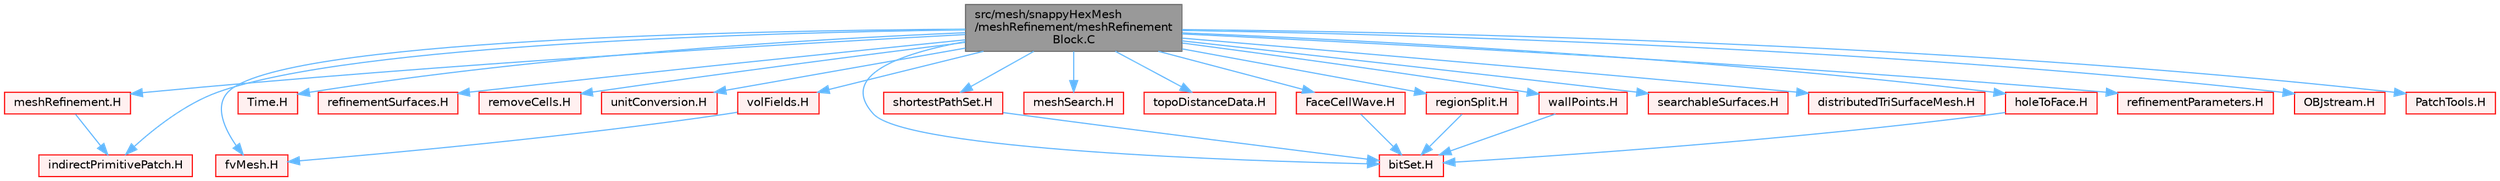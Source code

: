 digraph "src/mesh/snappyHexMesh/meshRefinement/meshRefinementBlock.C"
{
 // LATEX_PDF_SIZE
  bgcolor="transparent";
  edge [fontname=Helvetica,fontsize=10,labelfontname=Helvetica,labelfontsize=10];
  node [fontname=Helvetica,fontsize=10,shape=box,height=0.2,width=0.4];
  Node1 [id="Node000001",label="src/mesh/snappyHexMesh\l/meshRefinement/meshRefinement\lBlock.C",height=0.2,width=0.4,color="gray40", fillcolor="grey60", style="filled", fontcolor="black",tooltip=" "];
  Node1 -> Node2 [id="edge1_Node000001_Node000002",color="steelblue1",style="solid",tooltip=" "];
  Node2 [id="Node000002",label="meshRefinement.H",height=0.2,width=0.4,color="red", fillcolor="#FFF0F0", style="filled",URL="$meshRefinement_8H.html",tooltip=" "];
  Node2 -> Node233 [id="edge2_Node000002_Node000233",color="steelblue1",style="solid",tooltip=" "];
  Node233 [id="Node000233",label="indirectPrimitivePatch.H",height=0.2,width=0.4,color="red", fillcolor="#FFF0F0", style="filled",URL="$indirectPrimitivePatch_8H.html",tooltip=" "];
  Node1 -> Node290 [id="edge3_Node000001_Node000290",color="steelblue1",style="solid",tooltip=" "];
  Node290 [id="Node000290",label="fvMesh.H",height=0.2,width=0.4,color="red", fillcolor="#FFF0F0", style="filled",URL="$fvMesh_8H.html",tooltip=" "];
  Node1 -> Node367 [id="edge4_Node000001_Node000367",color="steelblue1",style="solid",tooltip=" "];
  Node367 [id="Node000367",label="Time.H",height=0.2,width=0.4,color="red", fillcolor="#FFF0F0", style="filled",URL="$Time_8H.html",tooltip=" "];
  Node1 -> Node392 [id="edge5_Node000001_Node000392",color="steelblue1",style="solid",tooltip=" "];
  Node392 [id="Node000392",label="refinementSurfaces.H",height=0.2,width=0.4,color="red", fillcolor="#FFF0F0", style="filled",URL="$refinementSurfaces_8H.html",tooltip=" "];
  Node1 -> Node428 [id="edge6_Node000001_Node000428",color="steelblue1",style="solid",tooltip=" "];
  Node428 [id="Node000428",label="removeCells.H",height=0.2,width=0.4,color="red", fillcolor="#FFF0F0", style="filled",URL="$removeCells_8H.html",tooltip=" "];
  Node1 -> Node429 [id="edge7_Node000001_Node000429",color="steelblue1",style="solid",tooltip=" "];
  Node429 [id="Node000429",label="unitConversion.H",height=0.2,width=0.4,color="red", fillcolor="#FFF0F0", style="filled",URL="$unitConversion_8H.html",tooltip="Unit conversion functions."];
  Node1 -> Node186 [id="edge8_Node000001_Node000186",color="steelblue1",style="solid",tooltip=" "];
  Node186 [id="Node000186",label="bitSet.H",height=0.2,width=0.4,color="red", fillcolor="#FFF0F0", style="filled",URL="$bitSet_8H.html",tooltip=" "];
  Node1 -> Node430 [id="edge9_Node000001_Node000430",color="steelblue1",style="solid",tooltip=" "];
  Node430 [id="Node000430",label="volFields.H",height=0.2,width=0.4,color="red", fillcolor="#FFF0F0", style="filled",URL="$volFields_8H.html",tooltip=" "];
  Node430 -> Node290 [id="edge10_Node000430_Node000290",color="steelblue1",style="solid",tooltip=" "];
  Node1 -> Node466 [id="edge11_Node000001_Node000466",color="steelblue1",style="solid",tooltip=" "];
  Node466 [id="Node000466",label="shortestPathSet.H",height=0.2,width=0.4,color="red", fillcolor="#FFF0F0", style="filled",URL="$shortestPathSet_8H.html",tooltip=" "];
  Node466 -> Node186 [id="edge12_Node000466_Node000186",color="steelblue1",style="solid",tooltip=" "];
  Node1 -> Node468 [id="edge13_Node000001_Node000468",color="steelblue1",style="solid",tooltip=" "];
  Node468 [id="Node000468",label="meshSearch.H",height=0.2,width=0.4,color="red", fillcolor="#FFF0F0", style="filled",URL="$meshSearch_8H.html",tooltip=" "];
  Node1 -> Node469 [id="edge14_Node000001_Node000469",color="steelblue1",style="solid",tooltip=" "];
  Node469 [id="Node000469",label="topoDistanceData.H",height=0.2,width=0.4,color="red", fillcolor="#FFF0F0", style="filled",URL="$topoDistanceData_8H.html",tooltip=" "];
  Node1 -> Node471 [id="edge15_Node000001_Node000471",color="steelblue1",style="solid",tooltip=" "];
  Node471 [id="Node000471",label="FaceCellWave.H",height=0.2,width=0.4,color="red", fillcolor="#FFF0F0", style="filled",URL="$FaceCellWave_8H.html",tooltip=" "];
  Node471 -> Node186 [id="edge16_Node000471_Node000186",color="steelblue1",style="solid",tooltip=" "];
  Node1 -> Node473 [id="edge17_Node000001_Node000473",color="steelblue1",style="solid",tooltip=" "];
  Node473 [id="Node000473",label="regionSplit.H",height=0.2,width=0.4,color="red", fillcolor="#FFF0F0", style="filled",URL="$regionSplit_8H.html",tooltip=" "];
  Node473 -> Node186 [id="edge18_Node000473_Node000186",color="steelblue1",style="solid",tooltip=" "];
  Node1 -> Node475 [id="edge19_Node000001_Node000475",color="steelblue1",style="solid",tooltip=" "];
  Node475 [id="Node000475",label="wallPoints.H",height=0.2,width=0.4,color="red", fillcolor="#FFF0F0", style="filled",URL="$wallPoints_8H.html",tooltip=" "];
  Node475 -> Node186 [id="edge20_Node000475_Node000186",color="steelblue1",style="solid",tooltip=" "];
  Node1 -> Node478 [id="edge21_Node000001_Node000478",color="steelblue1",style="solid",tooltip=" "];
  Node478 [id="Node000478",label="searchableSurfaces.H",height=0.2,width=0.4,color="red", fillcolor="#FFF0F0", style="filled",URL="$searchableSurfaces_8H.html",tooltip=" "];
  Node1 -> Node480 [id="edge22_Node000001_Node000480",color="steelblue1",style="solid",tooltip=" "];
  Node480 [id="Node000480",label="distributedTriSurfaceMesh.H",height=0.2,width=0.4,color="red", fillcolor="#FFF0F0", style="filled",URL="$distributedTriSurfaceMesh_8H.html",tooltip=" "];
  Node1 -> Node492 [id="edge23_Node000001_Node000492",color="steelblue1",style="solid",tooltip=" "];
  Node492 [id="Node000492",label="holeToFace.H",height=0.2,width=0.4,color="red", fillcolor="#FFF0F0", style="filled",URL="$holeToFace_8H.html",tooltip=" "];
  Node492 -> Node186 [id="edge24_Node000492_Node000186",color="steelblue1",style="solid",tooltip=" "];
  Node1 -> Node505 [id="edge25_Node000001_Node000505",color="steelblue1",style="solid",tooltip=" "];
  Node505 [id="Node000505",label="refinementParameters.H",height=0.2,width=0.4,color="red", fillcolor="#FFF0F0", style="filled",URL="$refinementParameters_8H.html",tooltip=" "];
  Node1 -> Node233 [id="edge26_Node000001_Node000233",color="steelblue1",style="solid",tooltip=" "];
  Node1 -> Node506 [id="edge27_Node000001_Node000506",color="steelblue1",style="solid",tooltip=" "];
  Node506 [id="Node000506",label="OBJstream.H",height=0.2,width=0.4,color="red", fillcolor="#FFF0F0", style="filled",URL="$OBJstream_8H.html",tooltip=" "];
  Node1 -> Node396 [id="edge28_Node000001_Node000396",color="steelblue1",style="solid",tooltip=" "];
  Node396 [id="Node000396",label="PatchTools.H",height=0.2,width=0.4,color="red", fillcolor="#FFF0F0", style="filled",URL="$PatchTools_8H.html",tooltip=" "];
}
